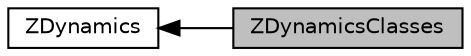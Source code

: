 digraph "ZDynamicsClasses"
{
  edge [fontname="Helvetica",fontsize="10",labelfontname="Helvetica",labelfontsize="10"];
  node [fontname="Helvetica",fontsize="10",shape=box];
  rankdir=LR;
  Node1 [label="ZDynamics",height=0.2,width=0.4,color="black", fillcolor="white", style="filled",URL="$group__z_dynamics.html",tooltip="The physics and dynamics classes and utility methods of the library."];
  Node0 [label="ZDynamicsClasses",height=0.2,width=0.4,color="black", fillcolor="grey75", style="filled", fontcolor="black",tooltip="The physics and dynamics classes of the library."];
  Node1->Node0 [shape=plaintext, dir="back", style="solid"];
}
